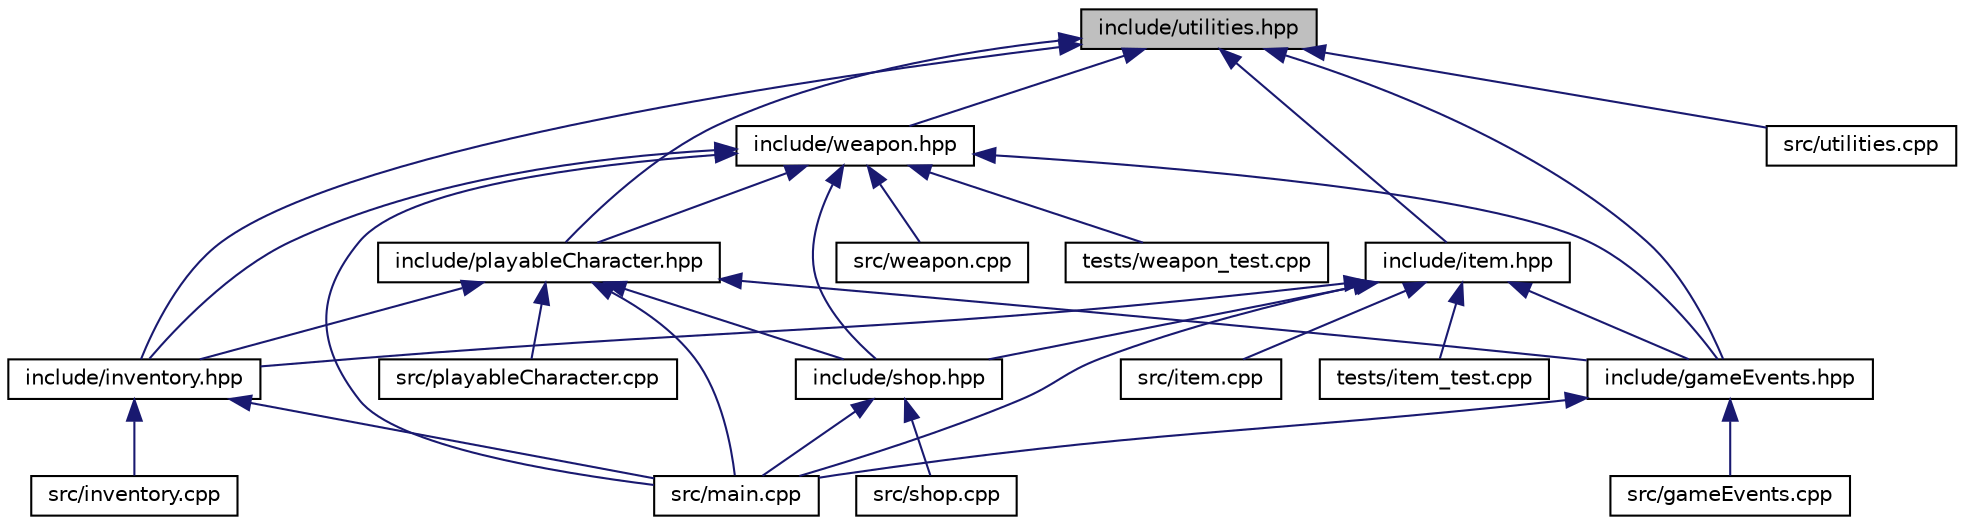 digraph "include/utilities.hpp"
{
 // LATEX_PDF_SIZE
  edge [fontname="Helvetica",fontsize="10",labelfontname="Helvetica",labelfontsize="10"];
  node [fontname="Helvetica",fontsize="10",shape=record];
  Node1 [label="include/utilities.hpp",height=0.2,width=0.4,color="black", fillcolor="grey75", style="filled", fontcolor="black",tooltip="Classe principal com a lógica de utilities."];
  Node1 -> Node2 [dir="back",color="midnightblue",fontsize="10",style="solid",fontname="Helvetica"];
  Node2 [label="include/weapon.hpp",height=0.2,width=0.4,color="black", fillcolor="white", style="filled",URL="$weapon_8hpp.html",tooltip="Classe principal responsavel pela lógica de weapon."];
  Node2 -> Node3 [dir="back",color="midnightblue",fontsize="10",style="solid",fontname="Helvetica"];
  Node3 [label="include/playableCharacter.hpp",height=0.2,width=0.4,color="black", fillcolor="white", style="filled",URL="$playableCharacter_8hpp.html",tooltip="Classe principal com a lógica de playableCharacter."];
  Node3 -> Node4 [dir="back",color="midnightblue",fontsize="10",style="solid",fontname="Helvetica"];
  Node4 [label="include/gameEvents.hpp",height=0.2,width=0.4,color="black", fillcolor="white", style="filled",URL="$gameEvents_8hpp.html",tooltip="Classe principal com a lógica de gameEvents."];
  Node4 -> Node5 [dir="back",color="midnightblue",fontsize="10",style="solid",fontname="Helvetica"];
  Node5 [label="src/gameEvents.cpp",height=0.2,width=0.4,color="black", fillcolor="white", style="filled",URL="$gameEvents_8cpp.html",tooltip=" "];
  Node4 -> Node6 [dir="back",color="midnightblue",fontsize="10",style="solid",fontname="Helvetica"];
  Node6 [label="src/main.cpp",height=0.2,width=0.4,color="black", fillcolor="white", style="filled",URL="$main_8cpp.html",tooltip=" "];
  Node3 -> Node7 [dir="back",color="midnightblue",fontsize="10",style="solid",fontname="Helvetica"];
  Node7 [label="include/inventory.hpp",height=0.2,width=0.4,color="black", fillcolor="white", style="filled",URL="$inventory_8hpp.html",tooltip="Classe principal com a lógica do inventário."];
  Node7 -> Node8 [dir="back",color="midnightblue",fontsize="10",style="solid",fontname="Helvetica"];
  Node8 [label="src/inventory.cpp",height=0.2,width=0.4,color="black", fillcolor="white", style="filled",URL="$inventory_8cpp.html",tooltip=" "];
  Node7 -> Node6 [dir="back",color="midnightblue",fontsize="10",style="solid",fontname="Helvetica"];
  Node3 -> Node9 [dir="back",color="midnightblue",fontsize="10",style="solid",fontname="Helvetica"];
  Node9 [label="include/shop.hpp",height=0.2,width=0.4,color="black", fillcolor="white", style="filled",URL="$shop_8hpp.html",tooltip="Classe principal com a lógica do shop."];
  Node9 -> Node6 [dir="back",color="midnightblue",fontsize="10",style="solid",fontname="Helvetica"];
  Node9 -> Node10 [dir="back",color="midnightblue",fontsize="10",style="solid",fontname="Helvetica"];
  Node10 [label="src/shop.cpp",height=0.2,width=0.4,color="black", fillcolor="white", style="filled",URL="$shop_8cpp.html",tooltip=" "];
  Node3 -> Node6 [dir="back",color="midnightblue",fontsize="10",style="solid",fontname="Helvetica"];
  Node3 -> Node11 [dir="back",color="midnightblue",fontsize="10",style="solid",fontname="Helvetica"];
  Node11 [label="src/playableCharacter.cpp",height=0.2,width=0.4,color="black", fillcolor="white", style="filled",URL="$playableCharacter_8cpp.html",tooltip=" "];
  Node2 -> Node4 [dir="back",color="midnightblue",fontsize="10",style="solid",fontname="Helvetica"];
  Node2 -> Node7 [dir="back",color="midnightblue",fontsize="10",style="solid",fontname="Helvetica"];
  Node2 -> Node9 [dir="back",color="midnightblue",fontsize="10",style="solid",fontname="Helvetica"];
  Node2 -> Node6 [dir="back",color="midnightblue",fontsize="10",style="solid",fontname="Helvetica"];
  Node2 -> Node12 [dir="back",color="midnightblue",fontsize="10",style="solid",fontname="Helvetica"];
  Node12 [label="src/weapon.cpp",height=0.2,width=0.4,color="black", fillcolor="white", style="filled",URL="$weapon_8cpp.html",tooltip=" "];
  Node2 -> Node13 [dir="back",color="midnightblue",fontsize="10",style="solid",fontname="Helvetica"];
  Node13 [label="tests/weapon_test.cpp",height=0.2,width=0.4,color="black", fillcolor="white", style="filled",URL="$weapon__test_8cpp.html",tooltip=" "];
  Node1 -> Node3 [dir="back",color="midnightblue",fontsize="10",style="solid",fontname="Helvetica"];
  Node1 -> Node14 [dir="back",color="midnightblue",fontsize="10",style="solid",fontname="Helvetica"];
  Node14 [label="include/item.hpp",height=0.2,width=0.4,color="black", fillcolor="white", style="filled",URL="$item_8hpp.html",tooltip="Classe principal com a lógica dos itens."];
  Node14 -> Node4 [dir="back",color="midnightblue",fontsize="10",style="solid",fontname="Helvetica"];
  Node14 -> Node7 [dir="back",color="midnightblue",fontsize="10",style="solid",fontname="Helvetica"];
  Node14 -> Node9 [dir="back",color="midnightblue",fontsize="10",style="solid",fontname="Helvetica"];
  Node14 -> Node15 [dir="back",color="midnightblue",fontsize="10",style="solid",fontname="Helvetica"];
  Node15 [label="src/item.cpp",height=0.2,width=0.4,color="black", fillcolor="white", style="filled",URL="$item_8cpp.html",tooltip=" "];
  Node14 -> Node6 [dir="back",color="midnightblue",fontsize="10",style="solid",fontname="Helvetica"];
  Node14 -> Node16 [dir="back",color="midnightblue",fontsize="10",style="solid",fontname="Helvetica"];
  Node16 [label="tests/item_test.cpp",height=0.2,width=0.4,color="black", fillcolor="white", style="filled",URL="$item__test_8cpp.html",tooltip=" "];
  Node1 -> Node4 [dir="back",color="midnightblue",fontsize="10",style="solid",fontname="Helvetica"];
  Node1 -> Node7 [dir="back",color="midnightblue",fontsize="10",style="solid",fontname="Helvetica"];
  Node1 -> Node17 [dir="back",color="midnightblue",fontsize="10",style="solid",fontname="Helvetica"];
  Node17 [label="src/utilities.cpp",height=0.2,width=0.4,color="black", fillcolor="white", style="filled",URL="$utilities_8cpp.html",tooltip=" "];
}

